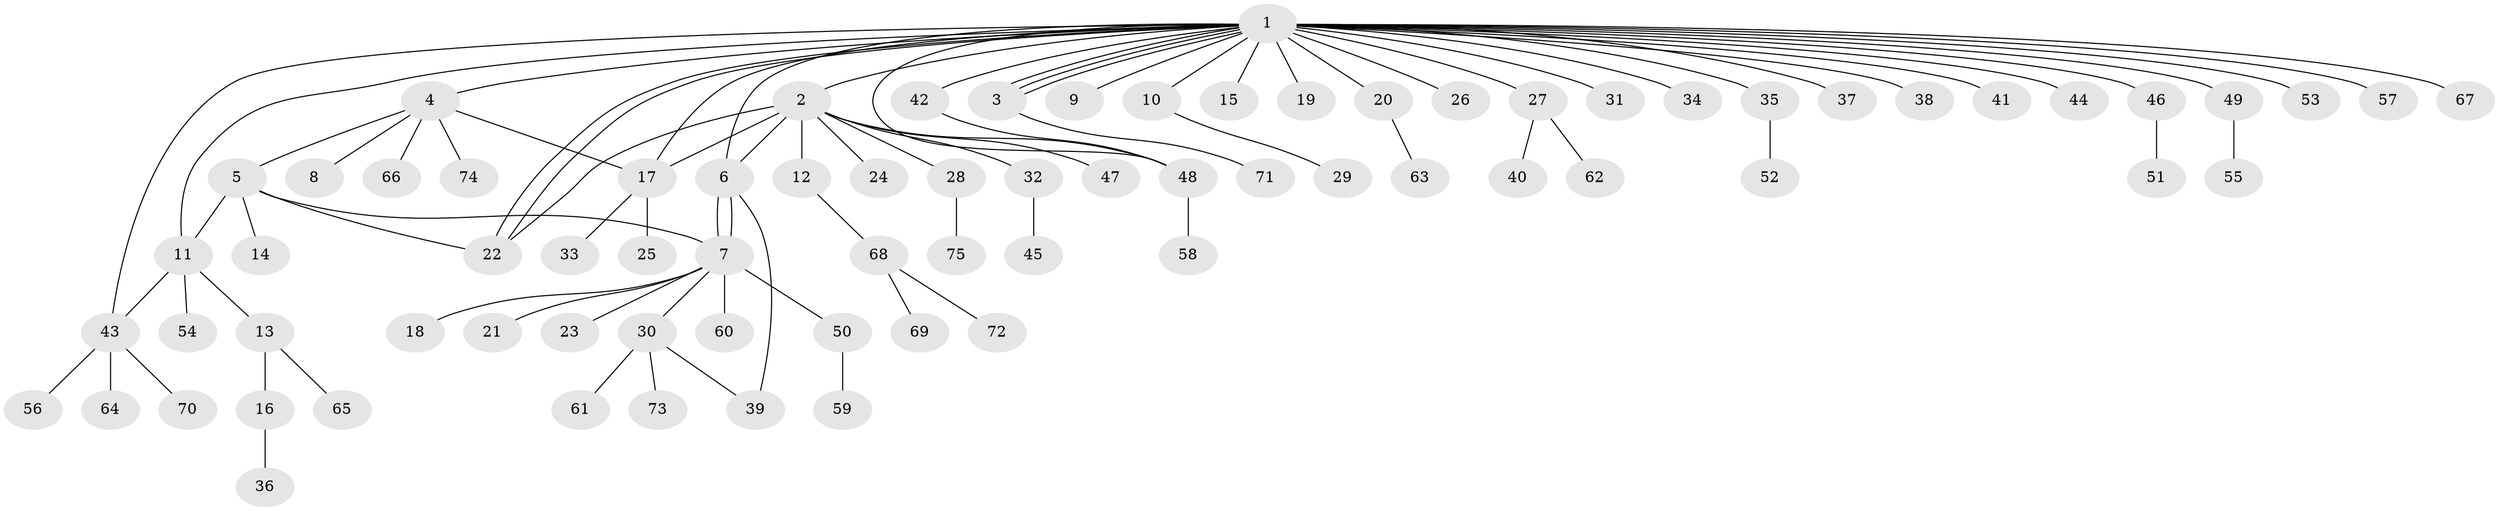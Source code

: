 // coarse degree distribution, {27: 0.017543859649122806, 10: 0.017543859649122806, 3: 0.07017543859649122, 8: 0.017543859649122806, 6: 0.017543859649122806, 9: 0.017543859649122806, 1: 0.7543859649122807, 2: 0.07017543859649122, 7: 0.017543859649122806}
// Generated by graph-tools (version 1.1) at 2025/51/02/27/25 19:51:58]
// undirected, 75 vertices, 89 edges
graph export_dot {
graph [start="1"]
  node [color=gray90,style=filled];
  1;
  2;
  3;
  4;
  5;
  6;
  7;
  8;
  9;
  10;
  11;
  12;
  13;
  14;
  15;
  16;
  17;
  18;
  19;
  20;
  21;
  22;
  23;
  24;
  25;
  26;
  27;
  28;
  29;
  30;
  31;
  32;
  33;
  34;
  35;
  36;
  37;
  38;
  39;
  40;
  41;
  42;
  43;
  44;
  45;
  46;
  47;
  48;
  49;
  50;
  51;
  52;
  53;
  54;
  55;
  56;
  57;
  58;
  59;
  60;
  61;
  62;
  63;
  64;
  65;
  66;
  67;
  68;
  69;
  70;
  71;
  72;
  73;
  74;
  75;
  1 -- 2;
  1 -- 3;
  1 -- 3;
  1 -- 3;
  1 -- 4;
  1 -- 6;
  1 -- 9;
  1 -- 10;
  1 -- 11;
  1 -- 15;
  1 -- 17;
  1 -- 19;
  1 -- 20;
  1 -- 22;
  1 -- 22;
  1 -- 26;
  1 -- 27;
  1 -- 31;
  1 -- 34;
  1 -- 35;
  1 -- 37;
  1 -- 38;
  1 -- 41;
  1 -- 42;
  1 -- 43;
  1 -- 44;
  1 -- 46;
  1 -- 48;
  1 -- 49;
  1 -- 53;
  1 -- 57;
  1 -- 67;
  2 -- 6;
  2 -- 12;
  2 -- 17;
  2 -- 22;
  2 -- 24;
  2 -- 28;
  2 -- 32;
  2 -- 47;
  2 -- 48;
  3 -- 71;
  4 -- 5;
  4 -- 8;
  4 -- 17;
  4 -- 66;
  4 -- 74;
  5 -- 7;
  5 -- 11;
  5 -- 14;
  5 -- 22;
  6 -- 7;
  6 -- 7;
  6 -- 39;
  7 -- 18;
  7 -- 21;
  7 -- 23;
  7 -- 30;
  7 -- 50;
  7 -- 60;
  10 -- 29;
  11 -- 13;
  11 -- 43;
  11 -- 54;
  12 -- 68;
  13 -- 16;
  13 -- 65;
  16 -- 36;
  17 -- 25;
  17 -- 33;
  20 -- 63;
  27 -- 40;
  27 -- 62;
  28 -- 75;
  30 -- 39;
  30 -- 61;
  30 -- 73;
  32 -- 45;
  35 -- 52;
  42 -- 48;
  43 -- 56;
  43 -- 64;
  43 -- 70;
  46 -- 51;
  48 -- 58;
  49 -- 55;
  50 -- 59;
  68 -- 69;
  68 -- 72;
}
